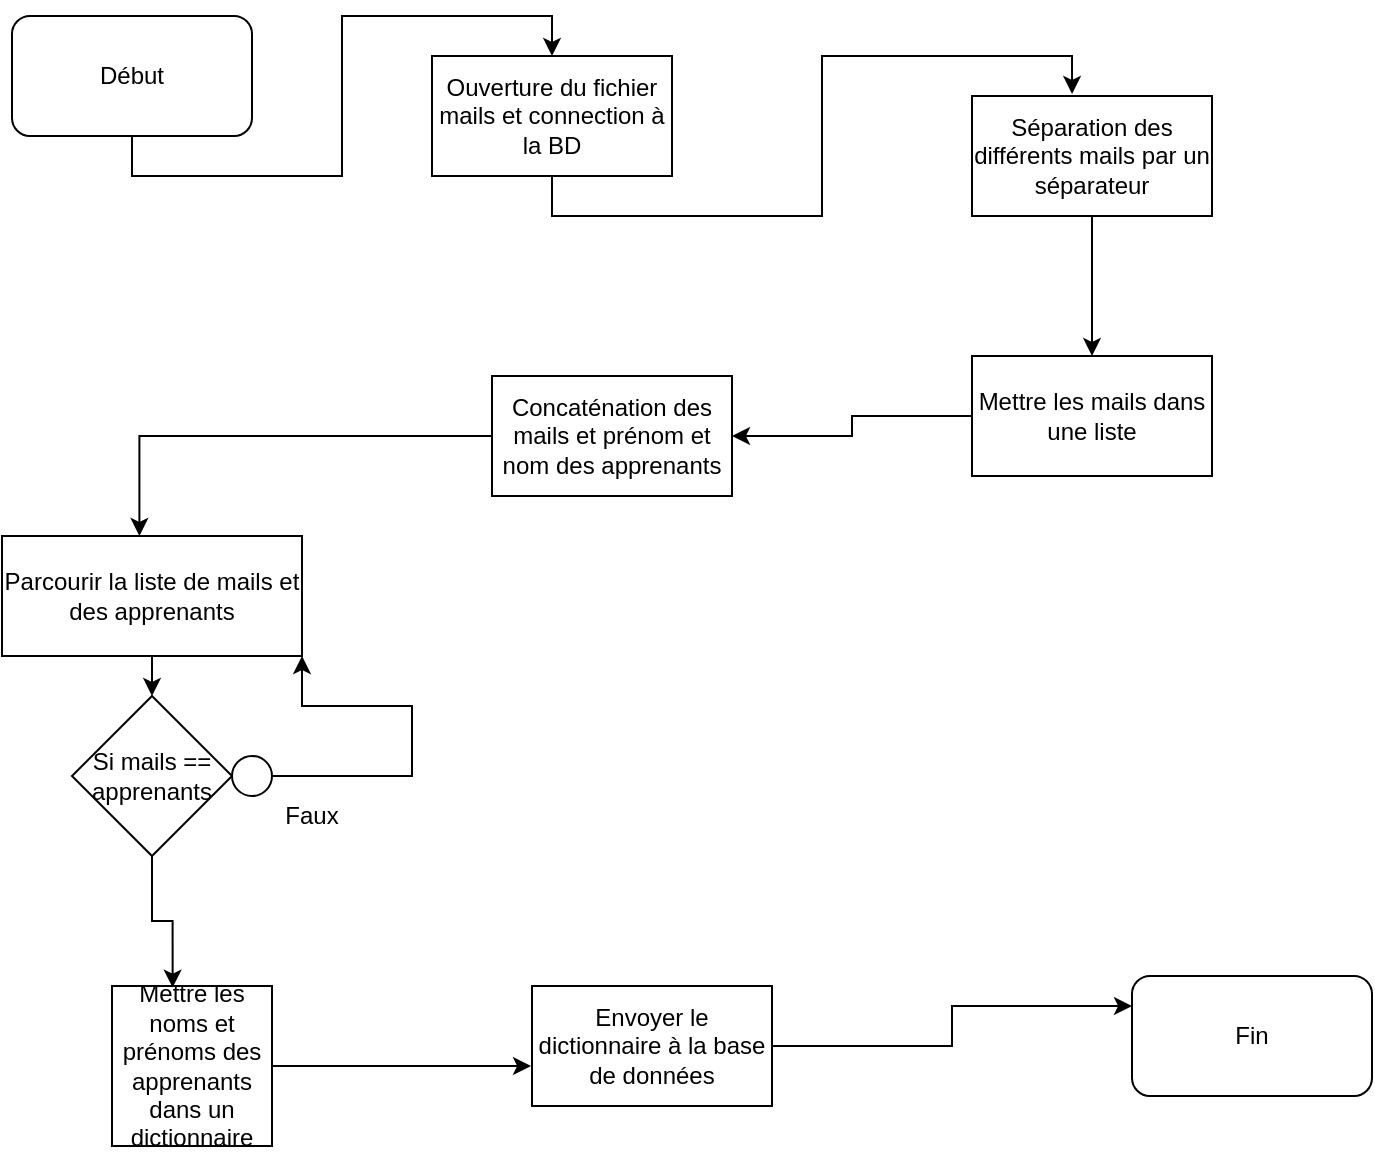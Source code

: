 <mxfile version="13.9.2" type="google"><diagram id="yI6H526nSOJutA8msoyi" name="Page-1"><mxGraphModel dx="1188" dy="625" grid="1" gridSize="10" guides="1" tooltips="1" connect="1" arrows="1" fold="1" page="1" pageScale="1" pageWidth="827" pageHeight="1169" math="0" shadow="0"><root><mxCell id="0"/><mxCell id="1" parent="0"/><mxCell id="qDedMDcKyGC-agCJ4lX5-11" style="edgeStyle=orthogonalEdgeStyle;rounded=0;orthogonalLoop=1;jettySize=auto;html=1;exitX=0.5;exitY=1;exitDx=0;exitDy=0;entryX=0.5;entryY=0;entryDx=0;entryDy=0;" edge="1" parent="1" source="qDedMDcKyGC-agCJ4lX5-3" target="qDedMDcKyGC-agCJ4lX5-5"><mxGeometry relative="1" as="geometry"/></mxCell><mxCell id="qDedMDcKyGC-agCJ4lX5-3" value="Début" style="rounded=1;whiteSpace=wrap;html=1;" vertex="1" parent="1"><mxGeometry x="110" y="20" width="120" height="60" as="geometry"/></mxCell><mxCell id="qDedMDcKyGC-agCJ4lX5-4" value="Fin" style="rounded=1;whiteSpace=wrap;html=1;" vertex="1" parent="1"><mxGeometry x="670" y="500" width="120" height="60" as="geometry"/></mxCell><mxCell id="qDedMDcKyGC-agCJ4lX5-12" style="edgeStyle=orthogonalEdgeStyle;rounded=0;orthogonalLoop=1;jettySize=auto;html=1;exitX=0.5;exitY=1;exitDx=0;exitDy=0;entryX=0.417;entryY=-0.017;entryDx=0;entryDy=0;entryPerimeter=0;" edge="1" parent="1" source="qDedMDcKyGC-agCJ4lX5-5" target="qDedMDcKyGC-agCJ4lX5-6"><mxGeometry relative="1" as="geometry"/></mxCell><mxCell id="qDedMDcKyGC-agCJ4lX5-5" value="Ouverture du fichier mails et connection à la BD" style="rounded=0;whiteSpace=wrap;html=1;" vertex="1" parent="1"><mxGeometry x="320" y="40" width="120" height="60" as="geometry"/></mxCell><mxCell id="qDedMDcKyGC-agCJ4lX5-14" style="edgeStyle=orthogonalEdgeStyle;rounded=0;orthogonalLoop=1;jettySize=auto;html=1;exitX=0.5;exitY=1;exitDx=0;exitDy=0;entryX=0.5;entryY=0;entryDx=0;entryDy=0;" edge="1" parent="1" source="qDedMDcKyGC-agCJ4lX5-6" target="qDedMDcKyGC-agCJ4lX5-8"><mxGeometry relative="1" as="geometry"/></mxCell><mxCell id="qDedMDcKyGC-agCJ4lX5-6" value="Séparation des différents mails par un séparateur" style="rounded=0;whiteSpace=wrap;html=1;" vertex="1" parent="1"><mxGeometry x="590" y="60" width="120" height="60" as="geometry"/></mxCell><mxCell id="qDedMDcKyGC-agCJ4lX5-55" style="edgeStyle=orthogonalEdgeStyle;rounded=0;orthogonalLoop=1;jettySize=auto;html=1;exitX=1;exitY=0.5;exitDx=0;exitDy=0;entryX=-0.004;entryY=0.667;entryDx=0;entryDy=0;entryPerimeter=0;" edge="1" parent="1" source="qDedMDcKyGC-agCJ4lX5-7" target="qDedMDcKyGC-agCJ4lX5-51"><mxGeometry relative="1" as="geometry"/></mxCell><mxCell id="qDedMDcKyGC-agCJ4lX5-7" value="Mettre les noms et prénoms des apprenants dans un dictionnaire" style="whiteSpace=wrap;html=1;aspect=fixed;" vertex="1" parent="1"><mxGeometry x="160" y="505" width="80" height="80" as="geometry"/></mxCell><mxCell id="qDedMDcKyGC-agCJ4lX5-49" style="edgeStyle=orthogonalEdgeStyle;rounded=0;orthogonalLoop=1;jettySize=auto;html=1;exitX=0;exitY=0.5;exitDx=0;exitDy=0;entryX=1;entryY=0.5;entryDx=0;entryDy=0;" edge="1" parent="1" source="qDedMDcKyGC-agCJ4lX5-8" target="qDedMDcKyGC-agCJ4lX5-23"><mxGeometry relative="1" as="geometry"/></mxCell><mxCell id="qDedMDcKyGC-agCJ4lX5-8" value="Mettre les mails dans une liste" style="rounded=0;whiteSpace=wrap;html=1;" vertex="1" parent="1"><mxGeometry x="590" y="190" width="120" height="60" as="geometry"/></mxCell><mxCell id="qDedMDcKyGC-agCJ4lX5-39" style="edgeStyle=orthogonalEdgeStyle;rounded=0;orthogonalLoop=1;jettySize=auto;html=1;entryX=0.458;entryY=-0.014;entryDx=0;entryDy=0;entryPerimeter=0;" edge="1" parent="1" source="qDedMDcKyGC-agCJ4lX5-23" target="qDedMDcKyGC-agCJ4lX5-25"><mxGeometry relative="1" as="geometry"/></mxCell><mxCell id="qDedMDcKyGC-agCJ4lX5-23" value="Concaténation des mails et prénom et nom des apprenants" style="rounded=0;whiteSpace=wrap;html=1;" vertex="1" parent="1"><mxGeometry x="350" y="200" width="120" height="60" as="geometry"/></mxCell><mxCell id="qDedMDcKyGC-agCJ4lX5-27" style="edgeStyle=none;rounded=0;orthogonalLoop=1;jettySize=auto;html=1;exitX=1;exitY=0.5;exitDx=0;exitDy=0;" edge="1" parent="1" source="qDedMDcKyGC-agCJ4lX5-24"><mxGeometry relative="1" as="geometry"><mxPoint x="220.333" y="400" as="targetPoint"/></mxGeometry></mxCell><mxCell id="qDedMDcKyGC-agCJ4lX5-48" style="edgeStyle=orthogonalEdgeStyle;rounded=0;orthogonalLoop=1;jettySize=auto;html=1;exitX=0.5;exitY=1;exitDx=0;exitDy=0;entryX=0.379;entryY=0.01;entryDx=0;entryDy=0;entryPerimeter=0;" edge="1" parent="1" source="qDedMDcKyGC-agCJ4lX5-24" target="qDedMDcKyGC-agCJ4lX5-7"><mxGeometry relative="1" as="geometry"/></mxCell><mxCell id="qDedMDcKyGC-agCJ4lX5-24" value="Si mails == apprenants" style="rhombus;whiteSpace=wrap;html=1;" vertex="1" parent="1"><mxGeometry x="140" y="360" width="80" height="80" as="geometry"/></mxCell><mxCell id="qDedMDcKyGC-agCJ4lX5-28" style="edgeStyle=none;rounded=0;orthogonalLoop=1;jettySize=auto;html=1;entryX=0.5;entryY=0;entryDx=0;entryDy=0;" edge="1" parent="1" source="qDedMDcKyGC-agCJ4lX5-25" target="qDedMDcKyGC-agCJ4lX5-24"><mxGeometry relative="1" as="geometry"/></mxCell><mxCell id="qDedMDcKyGC-agCJ4lX5-25" value="Parcourir la liste de mails et des apprenants" style="rounded=0;whiteSpace=wrap;html=1;" vertex="1" parent="1"><mxGeometry x="105" y="280" width="150" height="60" as="geometry"/></mxCell><mxCell id="qDedMDcKyGC-agCJ4lX5-36" value="Faux" style="text;html=1;strokeColor=none;fillColor=none;align=center;verticalAlign=middle;whiteSpace=wrap;rounded=0;" vertex="1" parent="1"><mxGeometry x="240" y="410" width="40" height="20" as="geometry"/></mxCell><mxCell id="qDedMDcKyGC-agCJ4lX5-40" style="rounded=0;orthogonalLoop=1;jettySize=auto;html=1;exitX=1;exitY=0.5;exitDx=0;exitDy=0;edgeStyle=orthogonalEdgeStyle;entryX=1;entryY=1;entryDx=0;entryDy=0;" edge="1" parent="1" source="qDedMDcKyGC-agCJ4lX5-37" target="qDedMDcKyGC-agCJ4lX5-25"><mxGeometry relative="1" as="geometry"><mxPoint x="360" y="310" as="targetPoint"/><Array as="points"><mxPoint x="310" y="400"/><mxPoint x="310" y="365"/><mxPoint x="255" y="365"/></Array></mxGeometry></mxCell><mxCell id="qDedMDcKyGC-agCJ4lX5-37" value="" style="ellipse;whiteSpace=wrap;html=1;aspect=fixed;" vertex="1" parent="1"><mxGeometry x="220" y="390" width="20" height="20" as="geometry"/></mxCell><mxCell id="qDedMDcKyGC-agCJ4lX5-38" style="edgeStyle=elbowEdgeStyle;rounded=0;orthogonalLoop=1;jettySize=auto;elbow=vertical;html=1;exitX=1;exitY=0.5;exitDx=0;exitDy=0;" edge="1" parent="1" source="qDedMDcKyGC-agCJ4lX5-24" target="qDedMDcKyGC-agCJ4lX5-37"><mxGeometry relative="1" as="geometry"><mxPoint x="340" y="400" as="targetPoint"/><mxPoint x="220" y="400" as="sourcePoint"/></mxGeometry></mxCell><mxCell id="qDedMDcKyGC-agCJ4lX5-56" style="edgeStyle=orthogonalEdgeStyle;rounded=0;orthogonalLoop=1;jettySize=auto;html=1;exitX=1;exitY=0.5;exitDx=0;exitDy=0;entryX=0;entryY=0.25;entryDx=0;entryDy=0;" edge="1" parent="1" source="qDedMDcKyGC-agCJ4lX5-51" target="qDedMDcKyGC-agCJ4lX5-4"><mxGeometry relative="1" as="geometry"/></mxCell><mxCell id="qDedMDcKyGC-agCJ4lX5-51" value="Envoyer le dictionnaire à la base de données" style="rounded=0;whiteSpace=wrap;html=1;" vertex="1" parent="1"><mxGeometry x="370" y="505" width="120" height="60" as="geometry"/></mxCell></root></mxGraphModel></diagram></mxfile>